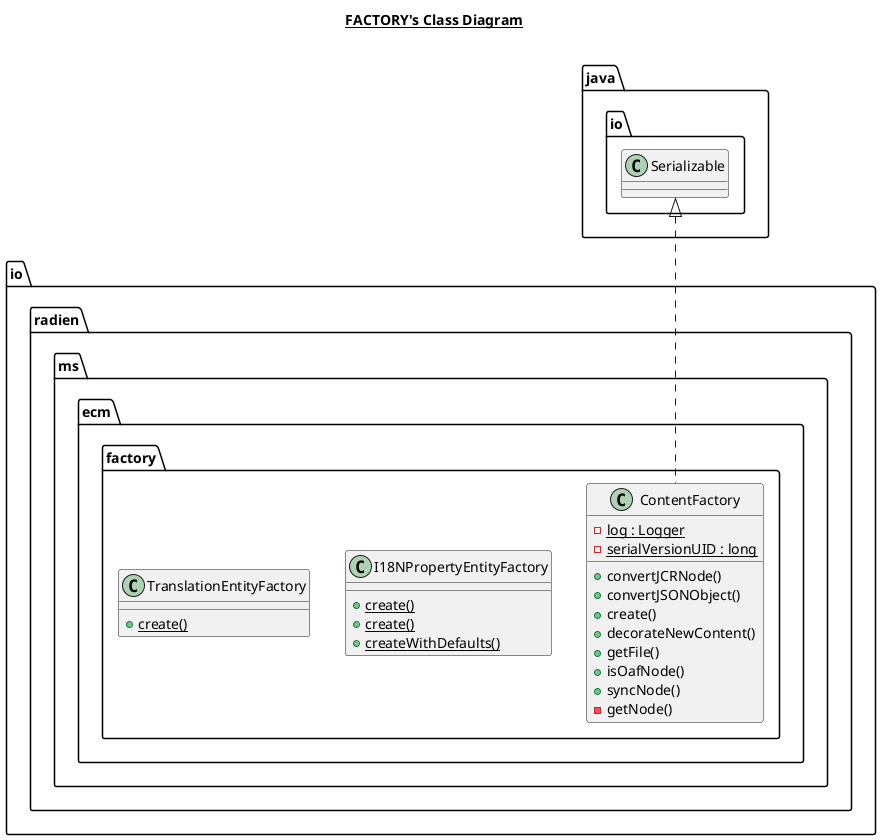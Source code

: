 @startuml

title __FACTORY's Class Diagram__\n

  namespace io.radien.ms.ecm {
    namespace factory {
      class io.radien.ms.ecm.factory.ContentFactory {
          {static} - log : Logger
          {static} - serialVersionUID : long
          + convertJCRNode()
          + convertJSONObject()
          + create()
          + decorateNewContent()
          + getFile()
          + isOafNode()
          + syncNode()
          - getNode()
      }
    }
  }
  

  namespace io.radien.ms.ecm {
    namespace factory {
      class io.radien.ms.ecm.factory.I18NPropertyEntityFactory {
          {static} + create()
          {static} + create()
          {static} + createWithDefaults()
      }
    }
  }
  

  namespace io.radien.ms.ecm {
    namespace factory {
      class io.radien.ms.ecm.factory.TranslationEntityFactory {
          {static} + create()
      }
    }
  }
  

  io.radien.ms.ecm.factory.ContentFactory .up.|> java.io.Serializable







@enduml
